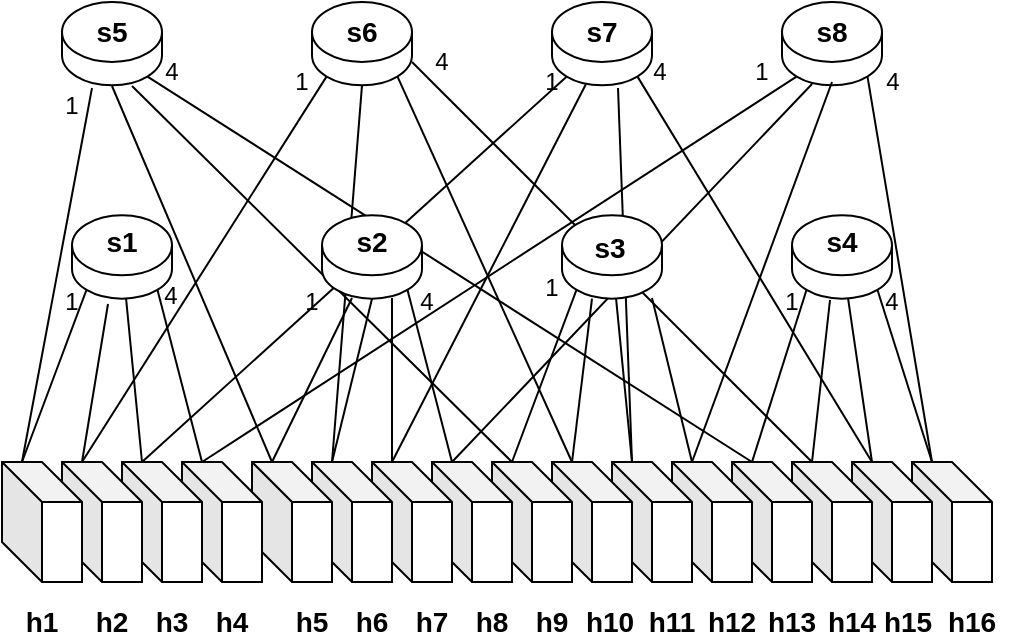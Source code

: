 <mxfile version="14.4.8" type="github">
  <diagram id="tkSsvwyT-QKNX5b_GbQI" name="第 1 页">
    <mxGraphModel dx="1662" dy="762" grid="1" gridSize="10" guides="1" tooltips="1" connect="1" arrows="1" fold="1" page="1" pageScale="1" pageWidth="827" pageHeight="1169" math="0" shadow="0">
      <root>
        <mxCell id="0" />
        <mxCell id="1" parent="0" />
        <mxCell id="td2FWiPlg4FryS3ejVmA-80" value="" style="shape=cube;whiteSpace=wrap;html=1;boundedLbl=1;backgroundOutline=1;darkOpacity=0.05;darkOpacity2=0.1;" vertex="1" parent="1">
          <mxGeometry x="540" y="320" width="40" height="60" as="geometry" />
        </mxCell>
        <mxCell id="td2FWiPlg4FryS3ejVmA-81" value="" style="shape=cube;whiteSpace=wrap;html=1;boundedLbl=1;backgroundOutline=1;darkOpacity=0.05;darkOpacity2=0.1;" vertex="1" parent="1">
          <mxGeometry x="510" y="320" width="40" height="60" as="geometry" />
        </mxCell>
        <mxCell id="td2FWiPlg4FryS3ejVmA-82" value="" style="shape=cylinder3;whiteSpace=wrap;html=1;boundedLbl=1;backgroundOutline=1;size=15;" vertex="1" parent="1">
          <mxGeometry x="480" y="196.66" width="50" height="41.67" as="geometry" />
        </mxCell>
        <mxCell id="td2FWiPlg4FryS3ejVmA-83" value="" style="shape=cube;whiteSpace=wrap;html=1;boundedLbl=1;backgroundOutline=1;darkOpacity=0.05;darkOpacity2=0.1;" vertex="1" parent="1">
          <mxGeometry x="480" y="320" width="40" height="60" as="geometry" />
        </mxCell>
        <mxCell id="td2FWiPlg4FryS3ejVmA-84" value="" style="shape=cube;whiteSpace=wrap;html=1;boundedLbl=1;backgroundOutline=1;darkOpacity=0.05;darkOpacity2=0.1;" vertex="1" parent="1">
          <mxGeometry x="450" y="320" width="40" height="60" as="geometry" />
        </mxCell>
        <mxCell id="td2FWiPlg4FryS3ejVmA-85" value="" style="endArrow=none;html=1;exitX=0;exitY=0;exitDx=10;exitDy=0;exitPerimeter=0;entryX=0.145;entryY=1;entryDx=0;entryDy=-4.35;entryPerimeter=0;" edge="1" parent="1" source="td2FWiPlg4FryS3ejVmA-84" target="td2FWiPlg4FryS3ejVmA-82">
          <mxGeometry width="50" height="50" relative="1" as="geometry">
            <mxPoint x="760" y="420" as="sourcePoint" />
            <mxPoint x="810" y="370" as="targetPoint" />
          </mxGeometry>
        </mxCell>
        <mxCell id="td2FWiPlg4FryS3ejVmA-86" value="" style="endArrow=none;html=1;exitX=0;exitY=0;exitDx=10;exitDy=0;exitPerimeter=0;entryX=0.38;entryY=1.016;entryDx=0;entryDy=0;entryPerimeter=0;" edge="1" parent="1" source="td2FWiPlg4FryS3ejVmA-83" target="td2FWiPlg4FryS3ejVmA-82">
          <mxGeometry width="50" height="50" relative="1" as="geometry">
            <mxPoint x="470" y="330" as="sourcePoint" />
            <mxPoint x="535" y="180" as="targetPoint" />
          </mxGeometry>
        </mxCell>
        <mxCell id="td2FWiPlg4FryS3ejVmA-87" value="" style="endArrow=none;html=1;exitX=0;exitY=0;exitDx=10;exitDy=0;exitPerimeter=0;" edge="1" parent="1" source="td2FWiPlg4FryS3ejVmA-81" target="td2FWiPlg4FryS3ejVmA-82">
          <mxGeometry width="50" height="50" relative="1" as="geometry">
            <mxPoint x="500" y="330" as="sourcePoint" />
            <mxPoint x="535" y="180" as="targetPoint" />
          </mxGeometry>
        </mxCell>
        <mxCell id="td2FWiPlg4FryS3ejVmA-88" value="" style="endArrow=none;html=1;exitX=0;exitY=0;exitDx=10;exitDy=0;exitPerimeter=0;entryX=0.855;entryY=1;entryDx=0;entryDy=-4.35;entryPerimeter=0;" edge="1" parent="1" source="td2FWiPlg4FryS3ejVmA-80" target="td2FWiPlg4FryS3ejVmA-82">
          <mxGeometry width="50" height="50" relative="1" as="geometry">
            <mxPoint x="510" y="340" as="sourcePoint" />
            <mxPoint x="545" y="190" as="targetPoint" />
          </mxGeometry>
        </mxCell>
        <mxCell id="td2FWiPlg4FryS3ejVmA-71" value="" style="shape=cube;whiteSpace=wrap;html=1;boundedLbl=1;backgroundOutline=1;darkOpacity=0.05;darkOpacity2=0.1;" vertex="1" parent="1">
          <mxGeometry x="420" y="320" width="40" height="60" as="geometry" />
        </mxCell>
        <mxCell id="td2FWiPlg4FryS3ejVmA-72" value="" style="shape=cube;whiteSpace=wrap;html=1;boundedLbl=1;backgroundOutline=1;darkOpacity=0.05;darkOpacity2=0.1;" vertex="1" parent="1">
          <mxGeometry x="390" y="320" width="40" height="60" as="geometry" />
        </mxCell>
        <mxCell id="td2FWiPlg4FryS3ejVmA-74" value="" style="shape=cube;whiteSpace=wrap;html=1;boundedLbl=1;backgroundOutline=1;darkOpacity=0.05;darkOpacity2=0.1;" vertex="1" parent="1">
          <mxGeometry x="360" y="320" width="40" height="60" as="geometry" />
        </mxCell>
        <mxCell id="td2FWiPlg4FryS3ejVmA-75" value="" style="shape=cube;whiteSpace=wrap;html=1;boundedLbl=1;backgroundOutline=1;darkOpacity=0.05;darkOpacity2=0.1;" vertex="1" parent="1">
          <mxGeometry x="330" y="320" width="40" height="60" as="geometry" />
        </mxCell>
        <mxCell id="td2FWiPlg4FryS3ejVmA-76" value="" style="endArrow=none;html=1;exitX=0;exitY=0;exitDx=10;exitDy=0;exitPerimeter=0;entryX=0.145;entryY=1;entryDx=0;entryDy=-4.35;entryPerimeter=0;" edge="1" parent="1" source="td2FWiPlg4FryS3ejVmA-75" target="td2FWiPlg4FryS3ejVmA-73">
          <mxGeometry width="50" height="50" relative="1" as="geometry">
            <mxPoint x="640" y="420" as="sourcePoint" />
            <mxPoint x="390" y="238" as="targetPoint" />
          </mxGeometry>
        </mxCell>
        <mxCell id="td2FWiPlg4FryS3ejVmA-77" value="" style="endArrow=none;html=1;exitX=0;exitY=0;exitDx=10;exitDy=0;exitPerimeter=0;entryX=0.3;entryY=1;entryDx=0;entryDy=0;entryPerimeter=0;" edge="1" parent="1" source="td2FWiPlg4FryS3ejVmA-74" target="td2FWiPlg4FryS3ejVmA-73">
          <mxGeometry width="50" height="50" relative="1" as="geometry">
            <mxPoint x="350" y="330" as="sourcePoint" />
            <mxPoint x="415" y="180" as="targetPoint" />
          </mxGeometry>
        </mxCell>
        <mxCell id="td2FWiPlg4FryS3ejVmA-78" value="" style="endArrow=none;html=1;exitX=0;exitY=0;exitDx=10;exitDy=0;exitPerimeter=0;" edge="1" parent="1" source="td2FWiPlg4FryS3ejVmA-72" target="td2FWiPlg4FryS3ejVmA-73">
          <mxGeometry width="50" height="50" relative="1" as="geometry">
            <mxPoint x="380" y="330" as="sourcePoint" />
            <mxPoint x="415" y="180" as="targetPoint" />
          </mxGeometry>
        </mxCell>
        <mxCell id="td2FWiPlg4FryS3ejVmA-79" value="" style="endArrow=none;html=1;exitX=0;exitY=0;exitDx=10;exitDy=0;exitPerimeter=0;" edge="1" parent="1" source="td2FWiPlg4FryS3ejVmA-71">
          <mxGeometry width="50" height="50" relative="1" as="geometry">
            <mxPoint x="390" y="340" as="sourcePoint" />
            <mxPoint x="410" y="238" as="targetPoint" />
          </mxGeometry>
        </mxCell>
        <mxCell id="td2FWiPlg4FryS3ejVmA-3" value="" style="shape=cylinder3;whiteSpace=wrap;html=1;boundedLbl=1;backgroundOutline=1;size=15;" vertex="1" parent="1">
          <mxGeometry x="240" y="90" width="50" height="41.67" as="geometry" />
        </mxCell>
        <mxCell id="td2FWiPlg4FryS3ejVmA-19" value="" style="shape=cylinder3;whiteSpace=wrap;html=1;boundedLbl=1;backgroundOutline=1;size=15;" vertex="1" parent="1">
          <mxGeometry x="115" y="90" width="50" height="41.67" as="geometry" />
        </mxCell>
        <mxCell id="td2FWiPlg4FryS3ejVmA-62" value="" style="shape=cube;whiteSpace=wrap;html=1;boundedLbl=1;backgroundOutline=1;darkOpacity=0.05;darkOpacity2=0.1;" vertex="1" parent="1">
          <mxGeometry x="300" y="320" width="40" height="60" as="geometry" />
        </mxCell>
        <mxCell id="td2FWiPlg4FryS3ejVmA-63" value="" style="shape=cube;whiteSpace=wrap;html=1;boundedLbl=1;backgroundOutline=1;darkOpacity=0.05;darkOpacity2=0.1;" vertex="1" parent="1">
          <mxGeometry x="270" y="320" width="40" height="60" as="geometry" />
        </mxCell>
        <mxCell id="td2FWiPlg4FryS3ejVmA-65" value="" style="shape=cube;whiteSpace=wrap;html=1;boundedLbl=1;backgroundOutline=1;darkOpacity=0.05;darkOpacity2=0.1;" vertex="1" parent="1">
          <mxGeometry x="240" y="320" width="40" height="60" as="geometry" />
        </mxCell>
        <mxCell id="td2FWiPlg4FryS3ejVmA-66" value="" style="shape=cube;whiteSpace=wrap;html=1;boundedLbl=1;backgroundOutline=1;darkOpacity=0.05;darkOpacity2=0.1;" vertex="1" parent="1">
          <mxGeometry x="210" y="320" width="40" height="60" as="geometry" />
        </mxCell>
        <mxCell id="td2FWiPlg4FryS3ejVmA-67" value="" style="endArrow=none;html=1;exitX=0;exitY=0;exitDx=10;exitDy=0;exitPerimeter=0;" edge="1" parent="1" source="td2FWiPlg4FryS3ejVmA-66">
          <mxGeometry width="50" height="50" relative="1" as="geometry">
            <mxPoint x="520" y="420" as="sourcePoint" />
            <mxPoint x="260" y="238" as="targetPoint" />
          </mxGeometry>
        </mxCell>
        <mxCell id="td2FWiPlg4FryS3ejVmA-68" value="" style="endArrow=none;html=1;exitX=0;exitY=0;exitDx=10;exitDy=0;exitPerimeter=0;entryX=0.5;entryY=1;entryDx=0;entryDy=0;entryPerimeter=0;" edge="1" parent="1" source="td2FWiPlg4FryS3ejVmA-65" target="td2FWiPlg4FryS3ejVmA-64">
          <mxGeometry width="50" height="50" relative="1" as="geometry">
            <mxPoint x="230" y="330" as="sourcePoint" />
            <mxPoint x="295" y="180" as="targetPoint" />
          </mxGeometry>
        </mxCell>
        <mxCell id="td2FWiPlg4FryS3ejVmA-69" value="" style="endArrow=none;html=1;exitX=0;exitY=0;exitDx=10;exitDy=0;exitPerimeter=0;" edge="1" parent="1" source="td2FWiPlg4FryS3ejVmA-63">
          <mxGeometry width="50" height="50" relative="1" as="geometry">
            <mxPoint x="260" y="330" as="sourcePoint" />
            <mxPoint x="280" y="238" as="targetPoint" />
          </mxGeometry>
        </mxCell>
        <mxCell id="td2FWiPlg4FryS3ejVmA-70" value="" style="endArrow=none;html=1;exitX=0;exitY=0;exitDx=10;exitDy=0;exitPerimeter=0;entryX=0.855;entryY=1;entryDx=0;entryDy=-4.35;entryPerimeter=0;" edge="1" parent="1" source="td2FWiPlg4FryS3ejVmA-62" target="td2FWiPlg4FryS3ejVmA-64">
          <mxGeometry width="50" height="50" relative="1" as="geometry">
            <mxPoint x="270" y="340" as="sourcePoint" />
            <mxPoint x="305" y="190" as="targetPoint" />
          </mxGeometry>
        </mxCell>
        <mxCell id="td2FWiPlg4FryS3ejVmA-32" value="" style="shape=cube;whiteSpace=wrap;html=1;boundedLbl=1;backgroundOutline=1;darkOpacity=0.05;darkOpacity2=0.1;" vertex="1" parent="1">
          <mxGeometry x="175" y="320" width="40" height="60" as="geometry" />
        </mxCell>
        <mxCell id="td2FWiPlg4FryS3ejVmA-31" value="" style="shape=cube;whiteSpace=wrap;html=1;boundedLbl=1;backgroundOutline=1;darkOpacity=0.05;darkOpacity2=0.1;" vertex="1" parent="1">
          <mxGeometry x="145" y="320" width="40" height="60" as="geometry" />
        </mxCell>
        <mxCell id="td2FWiPlg4FryS3ejVmA-1" value="" style="shape=cylinder3;whiteSpace=wrap;html=1;boundedLbl=1;backgroundOutline=1;size=15;" vertex="1" parent="1">
          <mxGeometry x="120" y="196.66" width="50" height="41.67" as="geometry" />
        </mxCell>
        <mxCell id="td2FWiPlg4FryS3ejVmA-23" value="" style="shape=cube;whiteSpace=wrap;html=1;boundedLbl=1;backgroundOutline=1;darkOpacity=0.05;darkOpacity2=0.1;" vertex="1" parent="1">
          <mxGeometry x="115" y="320" width="40" height="60" as="geometry" />
        </mxCell>
        <mxCell id="td2FWiPlg4FryS3ejVmA-33" value="" style="shape=cube;whiteSpace=wrap;html=1;boundedLbl=1;backgroundOutline=1;darkOpacity=0.05;darkOpacity2=0.1;" vertex="1" parent="1">
          <mxGeometry x="85" y="320" width="40" height="60" as="geometry" />
        </mxCell>
        <mxCell id="td2FWiPlg4FryS3ejVmA-48" value="" style="endArrow=none;html=1;exitX=0;exitY=0;exitDx=10;exitDy=0;exitPerimeter=0;entryX=0.145;entryY=1;entryDx=0;entryDy=-4.35;entryPerimeter=0;" edge="1" parent="1" source="td2FWiPlg4FryS3ejVmA-33" target="td2FWiPlg4FryS3ejVmA-1">
          <mxGeometry width="50" height="50" relative="1" as="geometry">
            <mxPoint x="395" y="420" as="sourcePoint" />
            <mxPoint x="445" y="370" as="targetPoint" />
          </mxGeometry>
        </mxCell>
        <mxCell id="td2FWiPlg4FryS3ejVmA-49" value="" style="endArrow=none;html=1;exitX=0;exitY=0;exitDx=10;exitDy=0;exitPerimeter=0;entryX=0.36;entryY=1.064;entryDx=0;entryDy=0;entryPerimeter=0;" edge="1" parent="1" source="td2FWiPlg4FryS3ejVmA-23" target="td2FWiPlg4FryS3ejVmA-1">
          <mxGeometry width="50" height="50" relative="1" as="geometry">
            <mxPoint x="105" y="330" as="sourcePoint" />
            <mxPoint x="170" y="180" as="targetPoint" />
          </mxGeometry>
        </mxCell>
        <mxCell id="td2FWiPlg4FryS3ejVmA-51" value="" style="endArrow=none;html=1;exitX=0;exitY=0;exitDx=10;exitDy=0;exitPerimeter=0;" edge="1" parent="1" source="td2FWiPlg4FryS3ejVmA-31" target="td2FWiPlg4FryS3ejVmA-1">
          <mxGeometry width="50" height="50" relative="1" as="geometry">
            <mxPoint x="135" y="330" as="sourcePoint" />
            <mxPoint x="170" y="180" as="targetPoint" />
          </mxGeometry>
        </mxCell>
        <mxCell id="td2FWiPlg4FryS3ejVmA-52" value="" style="endArrow=none;html=1;exitX=0;exitY=0;exitDx=10;exitDy=0;exitPerimeter=0;entryX=0.855;entryY=1;entryDx=0;entryDy=-4.35;entryPerimeter=0;" edge="1" parent="1" source="td2FWiPlg4FryS3ejVmA-32" target="td2FWiPlg4FryS3ejVmA-1">
          <mxGeometry width="50" height="50" relative="1" as="geometry">
            <mxPoint x="145" y="340" as="sourcePoint" />
            <mxPoint x="180" y="190" as="targetPoint" />
          </mxGeometry>
        </mxCell>
        <mxCell id="td2FWiPlg4FryS3ejVmA-89" value="" style="endArrow=none;html=1;exitX=0;exitY=0;exitDx=10;exitDy=0;exitPerimeter=0;entryX=0.3;entryY=1.032;entryDx=0;entryDy=0;entryPerimeter=0;" edge="1" parent="1" source="td2FWiPlg4FryS3ejVmA-33" target="td2FWiPlg4FryS3ejVmA-19">
          <mxGeometry width="50" height="50" relative="1" as="geometry">
            <mxPoint x="105" y="330" as="sourcePoint" />
            <mxPoint x="155" y="248.33" as="targetPoint" />
          </mxGeometry>
        </mxCell>
        <mxCell id="td2FWiPlg4FryS3ejVmA-90" value="" style="endArrow=none;html=1;exitX=0;exitY=0;exitDx=10;exitDy=0;exitPerimeter=0;" edge="1" parent="1" source="td2FWiPlg4FryS3ejVmA-66">
          <mxGeometry width="50" height="50" relative="1" as="geometry">
            <mxPoint x="115" y="340" as="sourcePoint" />
            <mxPoint x="140" y="132" as="targetPoint" />
          </mxGeometry>
        </mxCell>
        <mxCell id="td2FWiPlg4FryS3ejVmA-91" value="" style="endArrow=none;html=1;exitX=0;exitY=0;exitDx=10;exitDy=0;exitPerimeter=0;" edge="1" parent="1" source="td2FWiPlg4FryS3ejVmA-75">
          <mxGeometry width="50" height="50" relative="1" as="geometry">
            <mxPoint x="125" y="350" as="sourcePoint" />
            <mxPoint x="150" y="132" as="targetPoint" />
          </mxGeometry>
        </mxCell>
        <mxCell id="td2FWiPlg4FryS3ejVmA-92" value="" style="endArrow=none;html=1;exitX=0;exitY=0;exitDx=10;exitDy=0;exitPerimeter=0;entryX=0.855;entryY=1;entryDx=0;entryDy=-4.35;entryPerimeter=0;" edge="1" parent="1" source="td2FWiPlg4FryS3ejVmA-84" target="td2FWiPlg4FryS3ejVmA-19">
          <mxGeometry width="50" height="50" relative="1" as="geometry">
            <mxPoint x="135" y="360" as="sourcePoint" />
            <mxPoint x="160" y="120" as="targetPoint" />
          </mxGeometry>
        </mxCell>
        <mxCell id="td2FWiPlg4FryS3ejVmA-93" value="" style="endArrow=none;html=1;exitX=0;exitY=0;exitDx=10;exitDy=0;exitPerimeter=0;entryX=0.145;entryY=1;entryDx=0;entryDy=-4.35;entryPerimeter=0;" edge="1" parent="1" source="td2FWiPlg4FryS3ejVmA-23" target="td2FWiPlg4FryS3ejVmA-3">
          <mxGeometry width="50" height="50" relative="1" as="geometry">
            <mxPoint x="145" y="370" as="sourcePoint" />
            <mxPoint x="195" y="288.33" as="targetPoint" />
          </mxGeometry>
        </mxCell>
        <mxCell id="td2FWiPlg4FryS3ejVmA-94" value="" style="endArrow=none;html=1;entryX=0.5;entryY=1;entryDx=0;entryDy=0;entryPerimeter=0;" edge="1" parent="1" target="td2FWiPlg4FryS3ejVmA-3">
          <mxGeometry width="50" height="50" relative="1" as="geometry">
            <mxPoint x="250" y="320" as="sourcePoint" />
            <mxPoint x="205" y="298.33" as="targetPoint" />
          </mxGeometry>
        </mxCell>
        <mxCell id="td2FWiPlg4FryS3ejVmA-95" value="" style="endArrow=none;html=1;exitX=0;exitY=0;exitDx=10;exitDy=0;exitPerimeter=0;entryX=0.855;entryY=1;entryDx=0;entryDy=-4.35;entryPerimeter=0;" edge="1" parent="1" source="td2FWiPlg4FryS3ejVmA-74" target="td2FWiPlg4FryS3ejVmA-3">
          <mxGeometry width="50" height="50" relative="1" as="geometry">
            <mxPoint x="165" y="390" as="sourcePoint" />
            <mxPoint x="215" y="308.33" as="targetPoint" />
          </mxGeometry>
        </mxCell>
        <mxCell id="td2FWiPlg4FryS3ejVmA-96" value="" style="endArrow=none;html=1;exitX=0;exitY=0;exitDx=10;exitDy=0;exitPerimeter=0;" edge="1" parent="1" source="td2FWiPlg4FryS3ejVmA-83">
          <mxGeometry width="50" height="50" relative="1" as="geometry">
            <mxPoint x="175" y="400" as="sourcePoint" />
            <mxPoint x="290" y="120" as="targetPoint" />
          </mxGeometry>
        </mxCell>
        <mxCell id="td2FWiPlg4FryS3ejVmA-97" value="" style="endArrow=none;html=1;exitX=0;exitY=0;exitDx=10;exitDy=0;exitPerimeter=0;entryX=0.145;entryY=1;entryDx=0;entryDy=-4.35;entryPerimeter=0;" edge="1" parent="1" source="td2FWiPlg4FryS3ejVmA-31" target="td2FWiPlg4FryS3ejVmA-98">
          <mxGeometry width="50" height="50" relative="1" as="geometry">
            <mxPoint x="330" y="211.67" as="sourcePoint" />
            <mxPoint x="380" y="130.0" as="targetPoint" />
          </mxGeometry>
        </mxCell>
        <mxCell id="td2FWiPlg4FryS3ejVmA-98" value="" style="shape=cylinder3;whiteSpace=wrap;html=1;boundedLbl=1;backgroundOutline=1;size=15;" vertex="1" parent="1">
          <mxGeometry x="360" y="90" width="50" height="41.67" as="geometry" />
        </mxCell>
        <mxCell id="td2FWiPlg4FryS3ejVmA-99" value="" style="shape=cylinder3;whiteSpace=wrap;html=1;boundedLbl=1;backgroundOutline=1;size=15;" vertex="1" parent="1">
          <mxGeometry x="475" y="90" width="50" height="41.67" as="geometry" />
        </mxCell>
        <mxCell id="td2FWiPlg4FryS3ejVmA-101" value="" style="endArrow=none;html=1;entryX=0.34;entryY=0.984;entryDx=0;entryDy=0;entryPerimeter=0;" edge="1" parent="1" target="td2FWiPlg4FryS3ejVmA-98">
          <mxGeometry width="50" height="50" relative="1" as="geometry">
            <mxPoint x="280" y="320" as="sourcePoint" />
            <mxPoint x="390" y="140" as="targetPoint" />
          </mxGeometry>
        </mxCell>
        <mxCell id="td2FWiPlg4FryS3ejVmA-102" value="" style="endArrow=none;html=1;exitX=0;exitY=0;exitDx=10;exitDy=0;exitPerimeter=0;entryX=0.66;entryY=1.032;entryDx=0;entryDy=0;entryPerimeter=0;" edge="1" parent="1" source="td2FWiPlg4FryS3ejVmA-72" target="td2FWiPlg4FryS3ejVmA-98">
          <mxGeometry width="50" height="50" relative="1" as="geometry">
            <mxPoint x="175" y="340" as="sourcePoint" />
            <mxPoint x="400" y="150" as="targetPoint" />
          </mxGeometry>
        </mxCell>
        <mxCell id="td2FWiPlg4FryS3ejVmA-103" value="" style="endArrow=none;html=1;exitX=0;exitY=0;exitDx=10;exitDy=0;exitPerimeter=0;entryX=0.855;entryY=1;entryDx=0;entryDy=-4.35;entryPerimeter=0;" edge="1" parent="1" source="td2FWiPlg4FryS3ejVmA-81" target="td2FWiPlg4FryS3ejVmA-98">
          <mxGeometry width="50" height="50" relative="1" as="geometry">
            <mxPoint x="185" y="350" as="sourcePoint" />
            <mxPoint x="410" y="160" as="targetPoint" />
          </mxGeometry>
        </mxCell>
        <mxCell id="td2FWiPlg4FryS3ejVmA-104" value="" style="endArrow=none;html=1;exitX=0;exitY=0;exitDx=10;exitDy=0;exitPerimeter=0;entryX=0.145;entryY=1;entryDx=0;entryDy=-4.35;entryPerimeter=0;" edge="1" parent="1" source="td2FWiPlg4FryS3ejVmA-32" target="td2FWiPlg4FryS3ejVmA-99">
          <mxGeometry width="50" height="50" relative="1" as="geometry">
            <mxPoint x="195" y="360" as="sourcePoint" />
            <mxPoint x="420" y="170" as="targetPoint" />
          </mxGeometry>
        </mxCell>
        <mxCell id="td2FWiPlg4FryS3ejVmA-105" value="" style="endArrow=none;html=1;exitX=0;exitY=0;exitDx=10;exitDy=0;exitPerimeter=0;entryX=0.3;entryY=0.984;entryDx=0;entryDy=0;entryPerimeter=0;" edge="1" parent="1" source="td2FWiPlg4FryS3ejVmA-62" target="td2FWiPlg4FryS3ejVmA-99">
          <mxGeometry width="50" height="50" relative="1" as="geometry">
            <mxPoint x="205" y="370" as="sourcePoint" />
            <mxPoint x="430" y="180" as="targetPoint" />
          </mxGeometry>
        </mxCell>
        <mxCell id="td2FWiPlg4FryS3ejVmA-106" value="" style="endArrow=none;html=1;exitX=0;exitY=0;exitDx=10;exitDy=0;exitPerimeter=0;entryX=0.5;entryY=0.96;entryDx=0;entryDy=0;entryPerimeter=0;" edge="1" parent="1" source="td2FWiPlg4FryS3ejVmA-71" target="td2FWiPlg4FryS3ejVmA-99">
          <mxGeometry width="50" height="50" relative="1" as="geometry">
            <mxPoint x="215" y="380" as="sourcePoint" />
            <mxPoint x="510" y="130" as="targetPoint" />
          </mxGeometry>
        </mxCell>
        <mxCell id="td2FWiPlg4FryS3ejVmA-107" value="" style="endArrow=none;html=1;exitX=0;exitY=0;exitDx=10;exitDy=0;exitPerimeter=0;entryX=0.855;entryY=1;entryDx=0;entryDy=-4.35;entryPerimeter=0;" edge="1" parent="1" source="td2FWiPlg4FryS3ejVmA-80" target="td2FWiPlg4FryS3ejVmA-99">
          <mxGeometry width="50" height="50" relative="1" as="geometry">
            <mxPoint x="225" y="390" as="sourcePoint" />
            <mxPoint x="450" y="200" as="targetPoint" />
          </mxGeometry>
        </mxCell>
        <mxCell id="td2FWiPlg4FryS3ejVmA-108" value="&lt;font style=&quot;font-size: 14px&quot;&gt;&lt;b&gt;s1&lt;/b&gt;&lt;/font&gt;" style="text;html=1;strokeColor=none;fillColor=none;align=center;verticalAlign=middle;whiteSpace=wrap;rounded=0;" vertex="1" parent="1">
          <mxGeometry x="125" y="200" width="40" height="20" as="geometry" />
        </mxCell>
        <mxCell id="td2FWiPlg4FryS3ejVmA-115" value="&lt;font style=&quot;font-size: 14px&quot;&gt;&lt;b&gt;s4&lt;/b&gt;&lt;/font&gt;&lt;span style=&quot;color: rgba(0 , 0 , 0 , 0) ; font-family: monospace ; font-size: 0px&quot;&gt;%3CmxGraphModel%3E%3Croot%3E%3CmxCell%20id%3D%220%22%2F%3E%3CmxCell%20id%3D%221%22%20parent%3D%220%22%2F%3E%3CmxCell%20id%3D%222%22%20value%3D%22%26lt%3Bfont%20style%3D%26quot%3Bfont-size%3A%2014px%26quot%3B%26gt%3B%26lt%3Bb%26gt%3Bs1%26lt%3B%2Fb%26gt%3B%26lt%3B%2Ffont%26gt%3B%22%20style%3D%22text%3Bhtml%3D1%3BstrokeColor%3Dnone%3BfillColor%3Dnone%3Balign%3Dcenter%3BverticalAlign%3Dmiddle%3BwhiteSpace%3Dwrap%3Brounded%3D0%3B%22%20vertex%3D%221%22%20parent%3D%221%22%3E%3CmxGeometry%20x%3D%22125%22%20y%3D%22200%22%20width%3D%2240%22%20height%3D%2220%22%20as%3D%22geometry%22%2F%3E%3C%2FmxCell%3E%3C%2Froot%3E%3C%2FmxGraphModel%3E&lt;/span&gt;" style="text;html=1;strokeColor=none;fillColor=none;align=center;verticalAlign=middle;whiteSpace=wrap;rounded=0;" vertex="1" parent="1">
          <mxGeometry x="485" y="200" width="40" height="20" as="geometry" />
        </mxCell>
        <mxCell id="td2FWiPlg4FryS3ejVmA-116" value="&lt;font style=&quot;font-size: 14px&quot;&gt;&lt;b&gt;s5&lt;/b&gt;&lt;/font&gt;" style="text;html=1;strokeColor=none;fillColor=none;align=center;verticalAlign=middle;whiteSpace=wrap;rounded=0;" vertex="1" parent="1">
          <mxGeometry x="120" y="94.84" width="40" height="20" as="geometry" />
        </mxCell>
        <mxCell id="td2FWiPlg4FryS3ejVmA-117" value="&lt;font style=&quot;font-size: 14px&quot;&gt;&lt;b&gt;s6&lt;/b&gt;&lt;/font&gt;" style="text;html=1;strokeColor=none;fillColor=none;align=center;verticalAlign=middle;whiteSpace=wrap;rounded=0;" vertex="1" parent="1">
          <mxGeometry x="245" y="94.84" width="40" height="20" as="geometry" />
        </mxCell>
        <mxCell id="td2FWiPlg4FryS3ejVmA-118" value="&lt;font style=&quot;font-size: 14px&quot;&gt;&lt;b&gt;s7&lt;/b&gt;&lt;/font&gt;&lt;span style=&quot;color: rgba(0 , 0 , 0 , 0) ; font-family: monospace ; font-size: 0px&quot;&gt;%3CmxGraphModel%3E%3Croot%3E%3CmxCell%20id%3D%220%22%2F%3E%3CmxCell%20id%3D%221%22%20parent%3D%220%22%2F%3E%3CmxCell%20id%3D%222%22%20value%3D%22%26lt%3Bfont%20style%3D%26quot%3Bfont-size%3A%2014px%26quot%3B%26gt%3B%26lt%3Bb%26gt%3Bs5%26lt%3B%2Fb%26gt%3B%26lt%3B%2Ffont%26gt%3B%22%20style%3D%22text%3Bhtml%3D1%3BstrokeColor%3Dnone%3BfillColor%3Dnone%3Balign%3Dcenter%3BverticalAlign%3Dmiddle%3BwhiteSpace%3Dwrap%3Brounded%3D0%3B%22%20vertex%3D%221%22%20parent%3D%221%22%3E%3CmxGeometry%20x%3D%22120%22%20y%3D%2294.84%22%20width%3D%2240%22%20height%3D%2220%22%20as%3D%22geometry%22%2F%3E%3C%2FmxCell%3E%3C%2Froot%3E%3C%2FmxGraphModel%3E&lt;/span&gt;" style="text;html=1;strokeColor=none;fillColor=none;align=center;verticalAlign=middle;whiteSpace=wrap;rounded=0;" vertex="1" parent="1">
          <mxGeometry x="365" y="94.84" width="40" height="20" as="geometry" />
        </mxCell>
        <mxCell id="td2FWiPlg4FryS3ejVmA-119" value="&lt;font style=&quot;font-size: 14px&quot;&gt;&lt;b&gt;s8&lt;/b&gt;&lt;/font&gt;" style="text;html=1;strokeColor=none;fillColor=none;align=center;verticalAlign=middle;whiteSpace=wrap;rounded=0;" vertex="1" parent="1">
          <mxGeometry x="480" y="94.84" width="40" height="20" as="geometry" />
        </mxCell>
        <mxCell id="td2FWiPlg4FryS3ejVmA-64" value="" style="shape=cylinder3;whiteSpace=wrap;html=1;boundedLbl=1;backgroundOutline=1;size=15;" vertex="1" parent="1">
          <mxGeometry x="245" y="196.66" width="50" height="41.67" as="geometry" />
        </mxCell>
        <mxCell id="td2FWiPlg4FryS3ejVmA-109" value="&lt;b&gt;&lt;font style=&quot;font-size: 14px&quot;&gt;s2&lt;/font&gt;&lt;/b&gt;" style="text;html=1;strokeColor=none;fillColor=none;align=center;verticalAlign=middle;whiteSpace=wrap;rounded=0;" vertex="1" parent="1">
          <mxGeometry x="250" y="200" width="40" height="20" as="geometry" />
        </mxCell>
        <mxCell id="td2FWiPlg4FryS3ejVmA-73" value="" style="shape=cylinder3;whiteSpace=wrap;html=1;boundedLbl=1;backgroundOutline=1;size=15;" vertex="1" parent="1">
          <mxGeometry x="365" y="196.66" width="50" height="41.67" as="geometry" />
        </mxCell>
        <mxCell id="td2FWiPlg4FryS3ejVmA-110" value="&lt;font style=&quot;font-size: 14px&quot;&gt;&lt;b&gt;s3&lt;/b&gt;&lt;/font&gt;" style="text;html=1;strokeColor=none;fillColor=none;align=center;verticalAlign=middle;whiteSpace=wrap;rounded=0;" vertex="1" parent="1">
          <mxGeometry x="369" y="203" width="40" height="20" as="geometry" />
        </mxCell>
        <mxCell id="td2FWiPlg4FryS3ejVmA-120" value="1" style="text;html=1;strokeColor=none;fillColor=none;align=center;verticalAlign=middle;whiteSpace=wrap;rounded=0;" vertex="1" parent="1">
          <mxGeometry x="100" y="131.67" width="40" height="20" as="geometry" />
        </mxCell>
        <mxCell id="td2FWiPlg4FryS3ejVmA-122" value="1" style="text;html=1;strokeColor=none;fillColor=none;align=center;verticalAlign=middle;whiteSpace=wrap;rounded=0;" vertex="1" parent="1">
          <mxGeometry x="100" y="230" width="40" height="20" as="geometry" />
        </mxCell>
        <mxCell id="td2FWiPlg4FryS3ejVmA-123" value="1" style="text;html=1;strokeColor=none;fillColor=none;align=center;verticalAlign=middle;whiteSpace=wrap;rounded=0;" vertex="1" parent="1">
          <mxGeometry x="215" y="120.0" width="40" height="20" as="geometry" />
        </mxCell>
        <mxCell id="td2FWiPlg4FryS3ejVmA-124" value="1" style="text;html=1;strokeColor=none;fillColor=none;align=center;verticalAlign=middle;whiteSpace=wrap;rounded=0;" vertex="1" parent="1">
          <mxGeometry x="340" y="120.0" width="40" height="20" as="geometry" />
        </mxCell>
        <mxCell id="td2FWiPlg4FryS3ejVmA-125" value="1" style="text;html=1;strokeColor=none;fillColor=none;align=center;verticalAlign=middle;whiteSpace=wrap;rounded=0;" vertex="1" parent="1">
          <mxGeometry x="445" y="114.84" width="40" height="20" as="geometry" />
        </mxCell>
        <mxCell id="td2FWiPlg4FryS3ejVmA-126" value="1" style="text;html=1;strokeColor=none;fillColor=none;align=center;verticalAlign=middle;whiteSpace=wrap;rounded=0;" vertex="1" parent="1">
          <mxGeometry x="220" y="230" width="40" height="20" as="geometry" />
        </mxCell>
        <mxCell id="td2FWiPlg4FryS3ejVmA-127" value="1" style="text;html=1;strokeColor=none;fillColor=none;align=center;verticalAlign=middle;whiteSpace=wrap;rounded=0;" vertex="1" parent="1">
          <mxGeometry x="340" y="223" width="40" height="20" as="geometry" />
        </mxCell>
        <mxCell id="td2FWiPlg4FryS3ejVmA-128" value="1" style="text;html=1;strokeColor=none;fillColor=none;align=center;verticalAlign=middle;whiteSpace=wrap;rounded=0;" vertex="1" parent="1">
          <mxGeometry x="460" y="230" width="40" height="20" as="geometry" />
        </mxCell>
        <mxCell id="td2FWiPlg4FryS3ejVmA-129" value="4" style="text;html=1;strokeColor=none;fillColor=none;align=center;verticalAlign=middle;whiteSpace=wrap;rounded=0;" vertex="1" parent="1">
          <mxGeometry x="150" y="114.84" width="40" height="20" as="geometry" />
        </mxCell>
        <mxCell id="td2FWiPlg4FryS3ejVmA-130" value="4" style="text;html=1;strokeColor=none;fillColor=none;align=center;verticalAlign=middle;whiteSpace=wrap;rounded=0;" vertex="1" parent="1">
          <mxGeometry x="285" y="110.0" width="40" height="20" as="geometry" />
        </mxCell>
        <mxCell id="td2FWiPlg4FryS3ejVmA-131" value="4" style="text;html=1;strokeColor=none;fillColor=none;align=center;verticalAlign=middle;whiteSpace=wrap;rounded=0;" vertex="1" parent="1">
          <mxGeometry x="393.5" y="114.84" width="40" height="20" as="geometry" />
        </mxCell>
        <mxCell id="td2FWiPlg4FryS3ejVmA-132" value="4" style="text;html=1;strokeColor=none;fillColor=none;align=center;verticalAlign=middle;whiteSpace=wrap;rounded=0;" vertex="1" parent="1">
          <mxGeometry x="517.5" y="120" width="25" height="20" as="geometry" />
        </mxCell>
        <mxCell id="td2FWiPlg4FryS3ejVmA-133" value="4" style="text;html=1;strokeColor=none;fillColor=none;align=center;verticalAlign=middle;whiteSpace=wrap;rounded=0;" vertex="1" parent="1">
          <mxGeometry x="510" y="230" width="40" height="20" as="geometry" />
        </mxCell>
        <mxCell id="td2FWiPlg4FryS3ejVmA-138" value="4" style="text;html=1;strokeColor=none;fillColor=none;align=center;verticalAlign=middle;whiteSpace=wrap;rounded=0;" vertex="1" parent="1">
          <mxGeometry x="285" y="230" width="25" height="20" as="geometry" />
        </mxCell>
        <mxCell id="td2FWiPlg4FryS3ejVmA-139" value="4" style="text;html=1;strokeColor=none;fillColor=none;align=center;verticalAlign=middle;whiteSpace=wrap;rounded=0;" vertex="1" parent="1">
          <mxGeometry x="162" y="227" width="15" height="20" as="geometry" />
        </mxCell>
        <mxCell id="td2FWiPlg4FryS3ejVmA-141" value="&lt;font style=&quot;font-size: 14px&quot;&gt;&lt;b&gt;h1&lt;/b&gt;&lt;/font&gt;" style="text;html=1;strokeColor=none;fillColor=none;align=center;verticalAlign=middle;whiteSpace=wrap;rounded=0;" vertex="1" parent="1">
          <mxGeometry x="85" y="390" width="40" height="20" as="geometry" />
        </mxCell>
        <mxCell id="td2FWiPlg4FryS3ejVmA-142" value="&lt;font style=&quot;font-size: 14px&quot;&gt;&lt;b&gt;h2&lt;/b&gt;&lt;/font&gt;" style="text;html=1;strokeColor=none;fillColor=none;align=center;verticalAlign=middle;whiteSpace=wrap;rounded=0;" vertex="1" parent="1">
          <mxGeometry x="120" y="390" width="40" height="20" as="geometry" />
        </mxCell>
        <mxCell id="td2FWiPlg4FryS3ejVmA-143" value="&lt;font style=&quot;font-size: 14px&quot;&gt;&lt;b&gt;h3&lt;/b&gt;&lt;/font&gt;" style="text;html=1;strokeColor=none;fillColor=none;align=center;verticalAlign=middle;whiteSpace=wrap;rounded=0;" vertex="1" parent="1">
          <mxGeometry x="150" y="390" width="40" height="20" as="geometry" />
        </mxCell>
        <mxCell id="td2FWiPlg4FryS3ejVmA-144" value="&lt;font style=&quot;font-size: 14px&quot;&gt;&lt;b&gt;h4&lt;/b&gt;&lt;/font&gt;" style="text;html=1;strokeColor=none;fillColor=none;align=center;verticalAlign=middle;whiteSpace=wrap;rounded=0;" vertex="1" parent="1">
          <mxGeometry x="180" y="390" width="40" height="20" as="geometry" />
        </mxCell>
        <mxCell id="td2FWiPlg4FryS3ejVmA-146" value="&lt;font style=&quot;font-size: 14px&quot;&gt;&lt;b&gt;h5&lt;/b&gt;&lt;/font&gt;" style="text;html=1;strokeColor=none;fillColor=none;align=center;verticalAlign=middle;whiteSpace=wrap;rounded=0;" vertex="1" parent="1">
          <mxGeometry x="220" y="390" width="40" height="20" as="geometry" />
        </mxCell>
        <mxCell id="td2FWiPlg4FryS3ejVmA-147" value="&lt;font style=&quot;font-size: 14px&quot;&gt;&lt;b&gt;h6&lt;/b&gt;&lt;/font&gt;" style="text;html=1;strokeColor=none;fillColor=none;align=center;verticalAlign=middle;whiteSpace=wrap;rounded=0;" vertex="1" parent="1">
          <mxGeometry x="250" y="390" width="40" height="20" as="geometry" />
        </mxCell>
        <mxCell id="td2FWiPlg4FryS3ejVmA-148" value="&lt;font style=&quot;font-size: 14px&quot;&gt;&lt;b&gt;h7&lt;/b&gt;&lt;/font&gt;" style="text;html=1;strokeColor=none;fillColor=none;align=center;verticalAlign=middle;whiteSpace=wrap;rounded=0;" vertex="1" parent="1">
          <mxGeometry x="280" y="390" width="40" height="20" as="geometry" />
        </mxCell>
        <mxCell id="td2FWiPlg4FryS3ejVmA-149" value="&lt;font style=&quot;font-size: 14px&quot;&gt;&lt;b&gt;h8&lt;/b&gt;&lt;/font&gt;" style="text;html=1;strokeColor=none;fillColor=none;align=center;verticalAlign=middle;whiteSpace=wrap;rounded=0;" vertex="1" parent="1">
          <mxGeometry x="310" y="390" width="40" height="20" as="geometry" />
        </mxCell>
        <mxCell id="td2FWiPlg4FryS3ejVmA-150" value="&lt;font style=&quot;font-size: 14px&quot;&gt;&lt;b&gt;h9&lt;/b&gt;&lt;/font&gt;" style="text;html=1;strokeColor=none;fillColor=none;align=center;verticalAlign=middle;whiteSpace=wrap;rounded=0;" vertex="1" parent="1">
          <mxGeometry x="340" y="390" width="40" height="20" as="geometry" />
        </mxCell>
        <mxCell id="td2FWiPlg4FryS3ejVmA-151" value="&lt;font style=&quot;font-size: 14px&quot;&gt;&lt;b&gt;h10&lt;/b&gt;&lt;/font&gt;" style="text;html=1;strokeColor=none;fillColor=none;align=center;verticalAlign=middle;whiteSpace=wrap;rounded=0;" vertex="1" parent="1">
          <mxGeometry x="369" y="390" width="40" height="20" as="geometry" />
        </mxCell>
        <mxCell id="td2FWiPlg4FryS3ejVmA-152" value="&lt;font style=&quot;font-size: 14px&quot;&gt;&lt;b&gt;h11&lt;/b&gt;&lt;/font&gt;" style="text;html=1;strokeColor=none;fillColor=none;align=center;verticalAlign=middle;whiteSpace=wrap;rounded=0;" vertex="1" parent="1">
          <mxGeometry x="400" y="390" width="40" height="20" as="geometry" />
        </mxCell>
        <mxCell id="td2FWiPlg4FryS3ejVmA-153" value="&lt;font style=&quot;font-size: 14px&quot;&gt;&lt;b&gt;h12&lt;/b&gt;&lt;/font&gt;" style="text;html=1;strokeColor=none;fillColor=none;align=center;verticalAlign=middle;whiteSpace=wrap;rounded=0;" vertex="1" parent="1">
          <mxGeometry x="430" y="390" width="40" height="20" as="geometry" />
        </mxCell>
        <mxCell id="td2FWiPlg4FryS3ejVmA-154" value="&lt;font style=&quot;font-size: 14px&quot;&gt;&lt;b&gt;h13&lt;/b&gt;&lt;/font&gt;" style="text;html=1;strokeColor=none;fillColor=none;align=center;verticalAlign=middle;whiteSpace=wrap;rounded=0;" vertex="1" parent="1">
          <mxGeometry x="460" y="390" width="40" height="20" as="geometry" />
        </mxCell>
        <mxCell id="td2FWiPlg4FryS3ejVmA-155" value="&lt;font style=&quot;font-size: 14px&quot;&gt;&lt;b&gt;h14&lt;/b&gt;&lt;/font&gt;" style="text;html=1;strokeColor=none;fillColor=none;align=center;verticalAlign=middle;whiteSpace=wrap;rounded=0;" vertex="1" parent="1">
          <mxGeometry x="490" y="390" width="40" height="20" as="geometry" />
        </mxCell>
        <mxCell id="td2FWiPlg4FryS3ejVmA-156" value="&lt;font style=&quot;font-size: 14px&quot;&gt;&lt;b&gt;h15&lt;/b&gt;&lt;/font&gt;" style="text;html=1;strokeColor=none;fillColor=none;align=center;verticalAlign=middle;whiteSpace=wrap;rounded=0;" vertex="1" parent="1">
          <mxGeometry x="517.5" y="390" width="40" height="20" as="geometry" />
        </mxCell>
        <mxCell id="td2FWiPlg4FryS3ejVmA-157" value="&lt;font style=&quot;font-size: 14px&quot;&gt;&lt;b&gt;h16&lt;/b&gt;&lt;/font&gt;" style="text;html=1;strokeColor=none;fillColor=none;align=center;verticalAlign=middle;whiteSpace=wrap;rounded=0;" vertex="1" parent="1">
          <mxGeometry x="550" y="390" width="40" height="20" as="geometry" />
        </mxCell>
      </root>
    </mxGraphModel>
  </diagram>
</mxfile>
